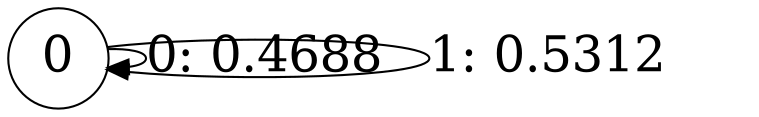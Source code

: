 digraph "test_data" {
size = "6,8.5";
ratio = "fill";
node [shape = circle];
node [fontsize = 24];
edge [fontsize = 24];
0 -> 0 [label = "0: 0.4688   "];
0 -> 0 [label = "1: 0.5312   "];
}